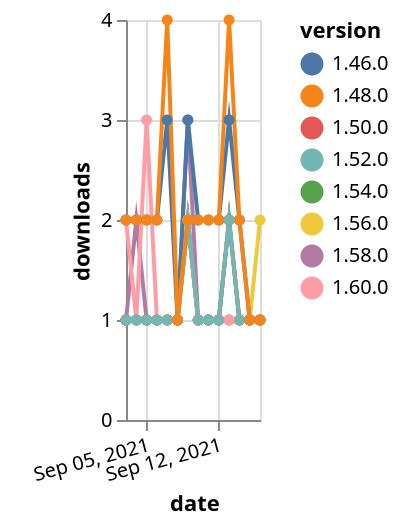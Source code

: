 {"$schema": "https://vega.github.io/schema/vega-lite/v5.json", "description": "A simple bar chart with embedded data.", "data": {"values": [{"date": "2021-09-03", "total": 167, "delta": 1, "version": "1.56.0"}, {"date": "2021-09-04", "total": 168, "delta": 1, "version": "1.56.0"}, {"date": "2021-09-05", "total": 169, "delta": 1, "version": "1.56.0"}, {"date": "2021-09-06", "total": 170, "delta": 1, "version": "1.56.0"}, {"date": "2021-09-07", "total": 171, "delta": 1, "version": "1.56.0"}, {"date": "2021-09-08", "total": 172, "delta": 1, "version": "1.56.0"}, {"date": "2021-09-09", "total": 174, "delta": 2, "version": "1.56.0"}, {"date": "2021-09-10", "total": 175, "delta": 1, "version": "1.56.0"}, {"date": "2021-09-11", "total": 176, "delta": 1, "version": "1.56.0"}, {"date": "2021-09-12", "total": 177, "delta": 1, "version": "1.56.0"}, {"date": "2021-09-13", "total": 178, "delta": 1, "version": "1.56.0"}, {"date": "2021-09-14", "total": 179, "delta": 1, "version": "1.56.0"}, {"date": "2021-09-15", "total": 180, "delta": 1, "version": "1.56.0"}, {"date": "2021-09-16", "total": 182, "delta": 2, "version": "1.56.0"}, {"date": "2021-09-03", "total": 187, "delta": 1, "version": "1.54.0"}, {"date": "2021-09-04", "total": 188, "delta": 1, "version": "1.54.0"}, {"date": "2021-09-05", "total": 189, "delta": 1, "version": "1.54.0"}, {"date": "2021-09-06", "total": 190, "delta": 1, "version": "1.54.0"}, {"date": "2021-09-07", "total": 191, "delta": 1, "version": "1.54.0"}, {"date": "2021-09-08", "total": 192, "delta": 1, "version": "1.54.0"}, {"date": "2021-09-09", "total": 194, "delta": 2, "version": "1.54.0"}, {"date": "2021-09-10", "total": 195, "delta": 1, "version": "1.54.0"}, {"date": "2021-09-11", "total": 196, "delta": 1, "version": "1.54.0"}, {"date": "2021-09-12", "total": 197, "delta": 1, "version": "1.54.0"}, {"date": "2021-09-13", "total": 199, "delta": 2, "version": "1.54.0"}, {"date": "2021-09-14", "total": 200, "delta": 1, "version": "1.54.0"}, {"date": "2021-09-15", "total": 201, "delta": 1, "version": "1.54.0"}, {"date": "2021-09-16", "total": 202, "delta": 1, "version": "1.54.0"}, {"date": "2021-09-03", "total": 174, "delta": 1, "version": "1.58.0"}, {"date": "2021-09-04", "total": 176, "delta": 2, "version": "1.58.0"}, {"date": "2021-09-05", "total": 177, "delta": 1, "version": "1.58.0"}, {"date": "2021-09-06", "total": 178, "delta": 1, "version": "1.58.0"}, {"date": "2021-09-07", "total": 179, "delta": 1, "version": "1.58.0"}, {"date": "2021-09-08", "total": 180, "delta": 1, "version": "1.58.0"}, {"date": "2021-09-09", "total": 183, "delta": 3, "version": "1.58.0"}, {"date": "2021-09-10", "total": 184, "delta": 1, "version": "1.58.0"}, {"date": "2021-09-11", "total": 185, "delta": 1, "version": "1.58.0"}, {"date": "2021-09-12", "total": 186, "delta": 1, "version": "1.58.0"}, {"date": "2021-09-13", "total": 187, "delta": 1, "version": "1.58.0"}, {"date": "2021-09-14", "total": 188, "delta": 1, "version": "1.58.0"}, {"date": "2021-09-15", "total": 189, "delta": 1, "version": "1.58.0"}, {"date": "2021-09-16", "total": 190, "delta": 1, "version": "1.58.0"}, {"date": "2021-09-03", "total": 246, "delta": 1, "version": "1.50.0"}, {"date": "2021-09-04", "total": 247, "delta": 1, "version": "1.50.0"}, {"date": "2021-09-05", "total": 248, "delta": 1, "version": "1.50.0"}, {"date": "2021-09-06", "total": 249, "delta": 1, "version": "1.50.0"}, {"date": "2021-09-07", "total": 250, "delta": 1, "version": "1.50.0"}, {"date": "2021-09-08", "total": 251, "delta": 1, "version": "1.50.0"}, {"date": "2021-09-09", "total": 253, "delta": 2, "version": "1.50.0"}, {"date": "2021-09-10", "total": 254, "delta": 1, "version": "1.50.0"}, {"date": "2021-09-11", "total": 255, "delta": 1, "version": "1.50.0"}, {"date": "2021-09-12", "total": 256, "delta": 1, "version": "1.50.0"}, {"date": "2021-09-13", "total": 258, "delta": 2, "version": "1.50.0"}, {"date": "2021-09-14", "total": 259, "delta": 1, "version": "1.50.0"}, {"date": "2021-09-15", "total": 260, "delta": 1, "version": "1.50.0"}, {"date": "2021-09-16", "total": 261, "delta": 1, "version": "1.50.0"}, {"date": "2021-09-03", "total": 121, "delta": 2, "version": "1.60.0"}, {"date": "2021-09-04", "total": 122, "delta": 1, "version": "1.60.0"}, {"date": "2021-09-05", "total": 125, "delta": 3, "version": "1.60.0"}, {"date": "2021-09-06", "total": 126, "delta": 1, "version": "1.60.0"}, {"date": "2021-09-07", "total": 127, "delta": 1, "version": "1.60.0"}, {"date": "2021-09-08", "total": 128, "delta": 1, "version": "1.60.0"}, {"date": "2021-09-09", "total": 130, "delta": 2, "version": "1.60.0"}, {"date": "2021-09-10", "total": 131, "delta": 1, "version": "1.60.0"}, {"date": "2021-09-11", "total": 132, "delta": 1, "version": "1.60.0"}, {"date": "2021-09-12", "total": 133, "delta": 1, "version": "1.60.0"}, {"date": "2021-09-13", "total": 134, "delta": 1, "version": "1.60.0"}, {"date": "2021-09-14", "total": 135, "delta": 1, "version": "1.60.0"}, {"date": "2021-09-15", "total": 136, "delta": 1, "version": "1.60.0"}, {"date": "2021-09-16", "total": 137, "delta": 1, "version": "1.60.0"}, {"date": "2021-09-03", "total": 2373, "delta": 2, "version": "1.46.0"}, {"date": "2021-09-04", "total": 2375, "delta": 2, "version": "1.46.0"}, {"date": "2021-09-05", "total": 2377, "delta": 2, "version": "1.46.0"}, {"date": "2021-09-06", "total": 2379, "delta": 2, "version": "1.46.0"}, {"date": "2021-09-07", "total": 2382, "delta": 3, "version": "1.46.0"}, {"date": "2021-09-08", "total": 2383, "delta": 1, "version": "1.46.0"}, {"date": "2021-09-09", "total": 2386, "delta": 3, "version": "1.46.0"}, {"date": "2021-09-10", "total": 2388, "delta": 2, "version": "1.46.0"}, {"date": "2021-09-11", "total": 2390, "delta": 2, "version": "1.46.0"}, {"date": "2021-09-12", "total": 2392, "delta": 2, "version": "1.46.0"}, {"date": "2021-09-13", "total": 2395, "delta": 3, "version": "1.46.0"}, {"date": "2021-09-14", "total": 2397, "delta": 2, "version": "1.46.0"}, {"date": "2021-09-15", "total": 2398, "delta": 1, "version": "1.46.0"}, {"date": "2021-09-16", "total": 2399, "delta": 1, "version": "1.46.0"}, {"date": "2021-09-03", "total": 200, "delta": 1, "version": "1.52.0"}, {"date": "2021-09-04", "total": 201, "delta": 1, "version": "1.52.0"}, {"date": "2021-09-05", "total": 202, "delta": 1, "version": "1.52.0"}, {"date": "2021-09-06", "total": 203, "delta": 1, "version": "1.52.0"}, {"date": "2021-09-07", "total": 204, "delta": 1, "version": "1.52.0"}, {"date": "2021-09-08", "total": 205, "delta": 1, "version": "1.52.0"}, {"date": "2021-09-09", "total": 207, "delta": 2, "version": "1.52.0"}, {"date": "2021-09-10", "total": 208, "delta": 1, "version": "1.52.0"}, {"date": "2021-09-11", "total": 209, "delta": 1, "version": "1.52.0"}, {"date": "2021-09-12", "total": 210, "delta": 1, "version": "1.52.0"}, {"date": "2021-09-13", "total": 212, "delta": 2, "version": "1.52.0"}, {"date": "2021-09-14", "total": 213, "delta": 1, "version": "1.52.0"}, {"date": "2021-09-15", "total": 214, "delta": 1, "version": "1.52.0"}, {"date": "2021-09-16", "total": 215, "delta": 1, "version": "1.52.0"}, {"date": "2021-09-03", "total": 2448, "delta": 2, "version": "1.48.0"}, {"date": "2021-09-04", "total": 2450, "delta": 2, "version": "1.48.0"}, {"date": "2021-09-05", "total": 2452, "delta": 2, "version": "1.48.0"}, {"date": "2021-09-06", "total": 2454, "delta": 2, "version": "1.48.0"}, {"date": "2021-09-07", "total": 2458, "delta": 4, "version": "1.48.0"}, {"date": "2021-09-08", "total": 2459, "delta": 1, "version": "1.48.0"}, {"date": "2021-09-09", "total": 2461, "delta": 2, "version": "1.48.0"}, {"date": "2021-09-10", "total": 2463, "delta": 2, "version": "1.48.0"}, {"date": "2021-09-11", "total": 2465, "delta": 2, "version": "1.48.0"}, {"date": "2021-09-12", "total": 2467, "delta": 2, "version": "1.48.0"}, {"date": "2021-09-13", "total": 2471, "delta": 4, "version": "1.48.0"}, {"date": "2021-09-14", "total": 2473, "delta": 2, "version": "1.48.0"}, {"date": "2021-09-15", "total": 2474, "delta": 1, "version": "1.48.0"}, {"date": "2021-09-16", "total": 2475, "delta": 1, "version": "1.48.0"}]}, "width": "container", "mark": {"type": "line", "point": {"filled": true}}, "encoding": {"x": {"field": "date", "type": "temporal", "timeUnit": "yearmonthdate", "title": "date", "axis": {"labelAngle": -15}}, "y": {"field": "delta", "type": "quantitative", "title": "downloads"}, "color": {"field": "version", "type": "nominal"}, "tooltip": {"field": "delta"}}}